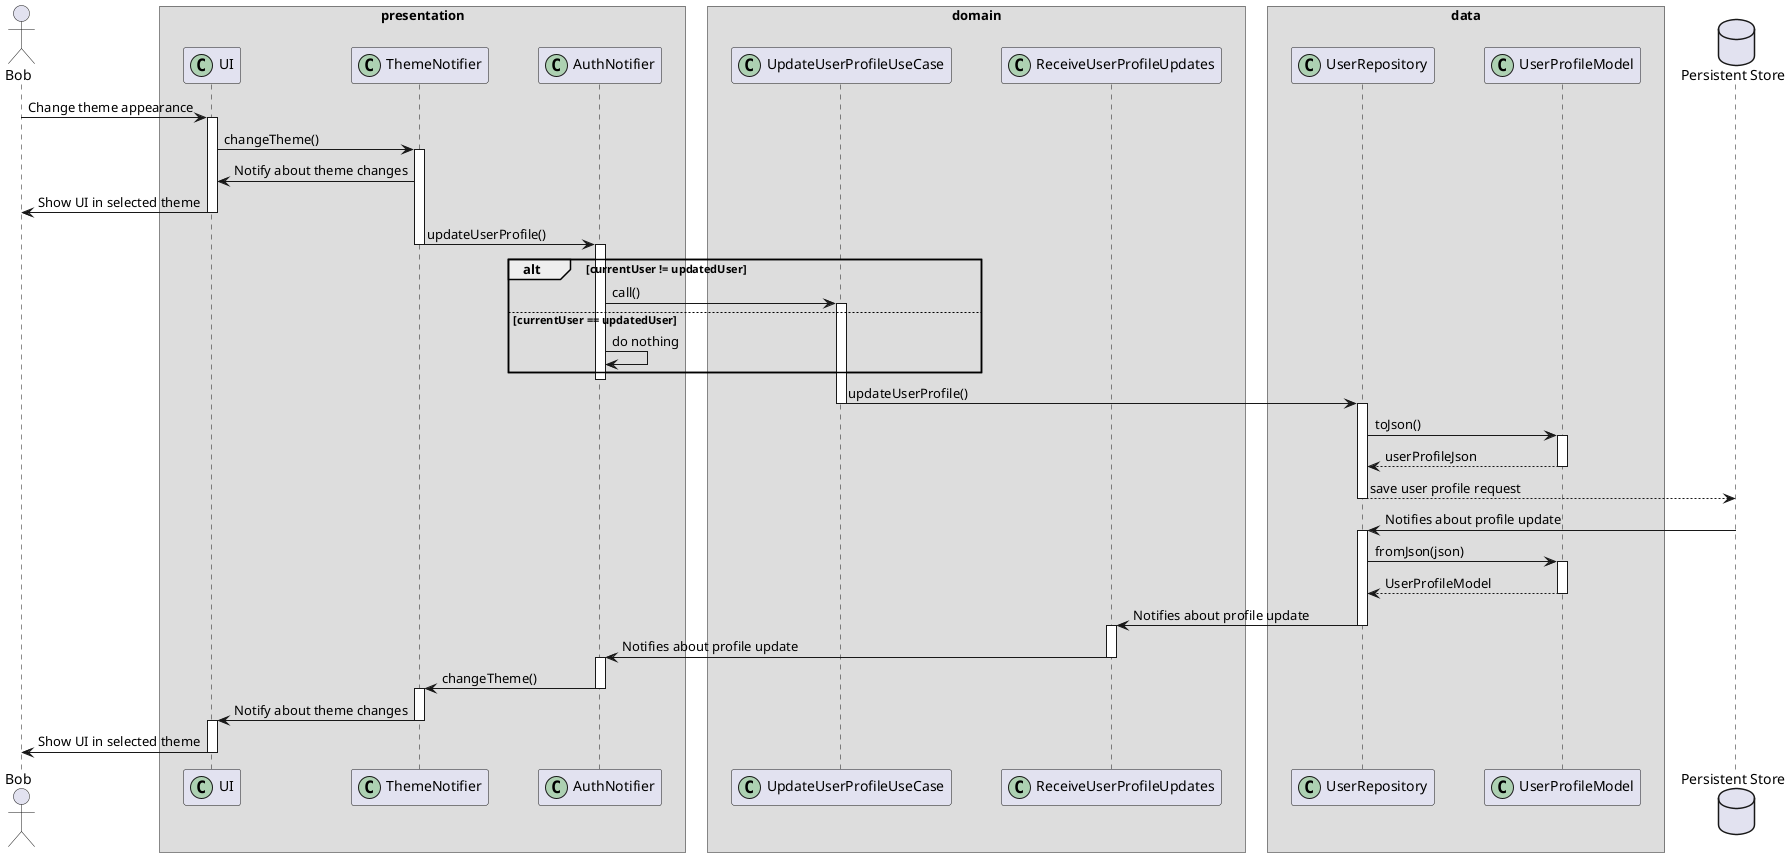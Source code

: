 @startuml web_layers_sequence_diagram
    skinparam ParticipantPadding 20
    skinparam BoxPadding 10

    actor Bob

    box "presentation"
        participant UI << (C,#ADD1B2) >>
        participant ThemeNotifier << (C,#ADD1B2) >>
        participant AuthNotifier << (C,#ADD1B2) >>
    end box

    box "domain"
        participant UpdateUserProfileUseCase << (C,#ADD1B2) >>
        participant ReceiveUserProfileUpdates << (C,#ADD1B2) >>
    end box

    box "data"
        participant UserRepository << (C,#ADD1B2) >>
        participant UserProfileModel << (C,#ADD1B2) >>
    end box

    database "Persistent Store" as PS


    ' User changes theme using the UI.  

    Bob -> UI : Change theme appearance
    activate UI 
    UI -> ThemeNotifier : changeTheme()
    activate ThemeNotifier

    ThemeNotifier -> UI : Notify about theme changes
    UI -> Bob : Show UI in selected theme
    deactivate UI

    ThemeNotifier -> AuthNotifier : updateUserProfile()
    deactivate ThemeNotifier

    activate AuthNotifier
    alt currentUser != updatedUser
        AuthNotifier -> UpdateUserProfileUseCase : call()
        activate UpdateUserProfileUseCase
    else currentUser == updatedUser
    AuthNotifier -> AuthNotifier : do nothing
    end
    deactivate AuthNotifier


    UpdateUserProfileUseCase -> UserRepository : updateUserProfile()
    deactivate UpdateUserProfileUseCase

    activate UserRepository
    UserRepository -> UserProfileModel : toJson()
    activate UserProfileModel
    return userProfileJson
    UserRepository --> PS : save user profile request
    deactivate UserRepository

    ' Theme update comes from the persistent store

    PS -> UserRepository : Notifies about profile update
    activate UserRepository
    UserRepository -> UserProfileModel : fromJson(json)
    activate UserProfileModel
    return UserProfileModel
    UserRepository -> ReceiveUserProfileUpdates : Notifies about profile update
    deactivate UserRepository
    activate ReceiveUserProfileUpdates
    ReceiveUserProfileUpdates -> AuthNotifier : Notifies about profile update
    deactivate ReceiveUserProfileUpdates
    activate AuthNotifier
    AuthNotifier -> ThemeNotifier : changeTheme()
    deactivate AuthNotifier
    activate ThemeNotifier
    ThemeNotifier -> UI : Notify about theme changes
    deactivate ThemeNotifier
    activate UI 
    UI -> Bob : Show UI in selected theme
    deactivate UI
@enduml